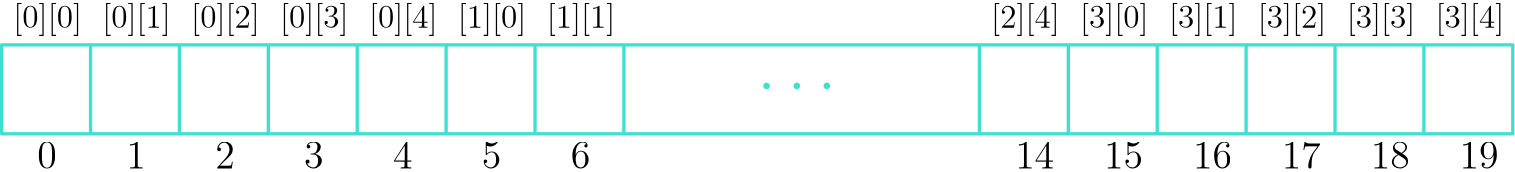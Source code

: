 <?xml version="1.0"?>
<!DOCTYPE ipe SYSTEM "ipe.dtd">
<ipe version="70206" creator="Ipe 7.2.7">
<info created="D:20191027103405" modified="D:20191104135834"/>
<ipestyle name="basic">
<symbol name="arrow/arc(spx)">
<path stroke="sym-stroke" fill="sym-stroke" pen="sym-pen">
0 0 m
-1 0.333 l
-1 -0.333 l
h
</path>
</symbol>
<symbol name="arrow/farc(spx)">
<path stroke="sym-stroke" fill="white" pen="sym-pen">
0 0 m
-1 0.333 l
-1 -0.333 l
h
</path>
</symbol>
<symbol name="arrow/ptarc(spx)">
<path stroke="sym-stroke" fill="sym-stroke" pen="sym-pen">
0 0 m
-1 0.333 l
-0.8 0 l
-1 -0.333 l
h
</path>
</symbol>
<symbol name="arrow/fptarc(spx)">
<path stroke="sym-stroke" fill="white" pen="sym-pen">
0 0 m
-1 0.333 l
-0.8 0 l
-1 -0.333 l
h
</path>
</symbol>
<symbol name="mark/circle(sx)" transformations="translations">
<path fill="sym-stroke">
0.6 0 0 0.6 0 0 e
0.4 0 0 0.4 0 0 e
</path>
</symbol>
<symbol name="mark/disk(sx)" transformations="translations">
<path fill="sym-stroke">
0.6 0 0 0.6 0 0 e
</path>
</symbol>
<symbol name="mark/fdisk(sfx)" transformations="translations">
<group>
<path fill="sym-fill">
0.5 0 0 0.5 0 0 e
</path>
<path fill="sym-stroke" fillrule="eofill">
0.6 0 0 0.6 0 0 e
0.4 0 0 0.4 0 0 e
</path>
</group>
</symbol>
<symbol name="mark/box(sx)" transformations="translations">
<path fill="sym-stroke" fillrule="eofill">
-0.6 -0.6 m
0.6 -0.6 l
0.6 0.6 l
-0.6 0.6 l
h
-0.4 -0.4 m
0.4 -0.4 l
0.4 0.4 l
-0.4 0.4 l
h
</path>
</symbol>
<symbol name="mark/square(sx)" transformations="translations">
<path fill="sym-stroke">
-0.6 -0.6 m
0.6 -0.6 l
0.6 0.6 l
-0.6 0.6 l
h
</path>
</symbol>
<symbol name="mark/fsquare(sfx)" transformations="translations">
<group>
<path fill="sym-fill">
-0.5 -0.5 m
0.5 -0.5 l
0.5 0.5 l
-0.5 0.5 l
h
</path>
<path fill="sym-stroke" fillrule="eofill">
-0.6 -0.6 m
0.6 -0.6 l
0.6 0.6 l
-0.6 0.6 l
h
-0.4 -0.4 m
0.4 -0.4 l
0.4 0.4 l
-0.4 0.4 l
h
</path>
</group>
</symbol>
<symbol name="mark/cross(sx)" transformations="translations">
<group>
<path fill="sym-stroke">
-0.43 -0.57 m
0.57 0.43 l
0.43 0.57 l
-0.57 -0.43 l
h
</path>
<path fill="sym-stroke">
-0.43 0.57 m
0.57 -0.43 l
0.43 -0.57 l
-0.57 0.43 l
h
</path>
</group>
</symbol>
<symbol name="arrow/fnormal(spx)">
<path stroke="sym-stroke" fill="white" pen="sym-pen">
0 0 m
-1 0.333 l
-1 -0.333 l
h
</path>
</symbol>
<symbol name="arrow/pointed(spx)">
<path stroke="sym-stroke" fill="sym-stroke" pen="sym-pen">
0 0 m
-1 0.333 l
-0.8 0 l
-1 -0.333 l
h
</path>
</symbol>
<symbol name="arrow/fpointed(spx)">
<path stroke="sym-stroke" fill="white" pen="sym-pen">
0 0 m
-1 0.333 l
-0.8 0 l
-1 -0.333 l
h
</path>
</symbol>
<symbol name="arrow/linear(spx)">
<path stroke="sym-stroke" pen="sym-pen">
-1 0.333 m
0 0 l
-1 -0.333 l
</path>
</symbol>
<symbol name="arrow/fdouble(spx)">
<path stroke="sym-stroke" fill="white" pen="sym-pen">
0 0 m
-1 0.333 l
-1 -0.333 l
h
-1 0 m
-2 0.333 l
-2 -0.333 l
h
</path>
</symbol>
<symbol name="arrow/double(spx)">
<path stroke="sym-stroke" fill="sym-stroke" pen="sym-pen">
0 0 m
-1 0.333 l
-1 -0.333 l
h
-1 0 m
-2 0.333 l
-2 -0.333 l
h
</path>
</symbol>
<pen name="heavier" value="0.8"/>
<pen name="fat" value="1.2"/>
<pen name="ultrafat" value="2"/>
<symbolsize name="large" value="5"/>
<symbolsize name="small" value="2"/>
<symbolsize name="tiny" value="1.1"/>
<arrowsize name="large" value="10"/>
<arrowsize name="small" value="5"/>
<arrowsize name="tiny" value="3"/>
<color name="red" value="1 0 0"/>
<color name="green" value="0 1 0"/>
<color name="blue" value="0 0 1"/>
<color name="yellow" value="1 1 0"/>
<color name="orange" value="1 0.647 0"/>
<color name="gold" value="1 0.843 0"/>
<color name="purple" value="0.627 0.125 0.941"/>
<color name="gray" value="0.745"/>
<color name="brown" value="0.647 0.165 0.165"/>
<color name="navy" value="0 0 0.502"/>
<color name="pink" value="1 0.753 0.796"/>
<color name="seagreen" value="0.18 0.545 0.341"/>
<color name="turquoise" value="0.251 0.878 0.816"/>
<color name="violet" value="0.933 0.51 0.933"/>
<color name="darkblue" value="0 0 0.545"/>
<color name="darkcyan" value="0 0.545 0.545"/>
<color name="darkgray" value="0.663"/>
<color name="darkgreen" value="0 0.392 0"/>
<color name="darkmagenta" value="0.545 0 0.545"/>
<color name="darkorange" value="1 0.549 0"/>
<color name="darkred" value="0.545 0 0"/>
<color name="lightblue" value="0.678 0.847 0.902"/>
<color name="lightcyan" value="0.878 1 1"/>
<color name="lightgray" value="0.827"/>
<color name="lightgreen" value="0.565 0.933 0.565"/>
<color name="lightyellow" value="1 1 0.878"/>
<dashstyle name="dashed" value="[4] 0"/>
<dashstyle name="dotted" value="[1 3] 0"/>
<dashstyle name="dash dotted" value="[4 2 1 2] 0"/>
<dashstyle name="dash dot dotted" value="[4 2 1 2 1 2] 0"/>
<textsize name="large" value="\large"/>
<textsize name="Large" value="\Large"/>
<textsize name="LARGE" value="\LARGE"/>
<textsize name="huge" value="\huge"/>
<textsize name="Huge" value="\Huge"/>
<textsize name="small" value="\small"/>
<textsize name="footnote" value="\footnotesize"/>
<textsize name="tiny" value="\tiny"/>
<textstyle name="center" begin="\begin{center}" end="\end{center}"/>
<textstyle name="itemize" begin="\begin{itemize}" end="\end{itemize}"/>
<textstyle name="item" begin="\begin{itemize}\item{}" end="\end{itemize}"/>
<gridsize name="4 pts" value="4"/>
<gridsize name="8 pts (~3 mm)" value="8"/>
<gridsize name="16 pts (~6 mm)" value="16"/>
<gridsize name="32 pts (~12 mm)" value="32"/>
<gridsize name="10 pts (~3.5 mm)" value="10"/>
<gridsize name="20 pts (~7 mm)" value="20"/>
<gridsize name="14 pts (~5 mm)" value="14"/>
<gridsize name="28 pts (~10 mm)" value="28"/>
<gridsize name="56 pts (~20 mm)" value="56"/>
<anglesize name="90 deg" value="90"/>
<anglesize name="60 deg" value="60"/>
<anglesize name="45 deg" value="45"/>
<anglesize name="30 deg" value="30"/>
<anglesize name="22.5 deg" value="22.5"/>
<opacity name="10%" value="0.1"/>
<opacity name="30%" value="0.3"/>
<opacity name="50%" value="0.5"/>
<opacity name="75%" value="0.75"/>
<tiling name="falling" angle="-60" step="4" width="1"/>
<tiling name="rising" angle="30" step="4" width="1"/>
</ipestyle>
<page>
<layer name="dots"/>
<layer name="ArrayBox"/>
<layer name="indices"/>
<layer name="elements"/>
<view layers="dots ArrayBox indices elements" active="indices"/>
<path layer="ArrayBox" stroke="turquoise" pen="fat">
96 800 m
96 768 l
96 768 l
</path>
<path stroke="turquoise" pen="fat">
128 800 m
128 768 l
</path>
<path matrix="1 0 0 1 32 0" stroke="turquoise" pen="fat">
160 800 m
160 768 l
</path>
<path matrix="1 0 0 1 -32 0" stroke="turquoise" pen="fat">
192 800 m
192 768 l
</path>
<text layer="indices" matrix="1 0 0 1 -35.1512 3.50128" transformations="translations" pos="80 752" stroke="black" type="label" width="7.024" height="9.245" depth="0" valign="baseline" size="Large">0</text>
<text matrix="1 0 0 1 -3.15115 3.50128" transformations="translations" pos="80 752" stroke="black" type="label" width="7.024" height="9.245" depth="0" valign="baseline" size="Large">1</text>
<text matrix="1 0 0 1 28.8488 3.50128" transformations="translations" pos="80 752" stroke="black" type="label" width="7.024" height="9.245" depth="0" valign="baseline" size="Large">2</text>
<text matrix="1 0 0 1 60.8488 3.50128" transformations="translations" pos="80 752" stroke="black" type="label" width="7.024" height="9.245" depth="0" valign="baseline" size="Large">3</text>
<text matrix="1 0 0 1 92.8488 3.50128" transformations="translations" pos="80 752" stroke="black" type="label" width="7.024" height="9.245" depth="0" valign="baseline" size="Large">4</text>
<path layer="ArrayBox" matrix="1 0 0 1 -32 0" stroke="turquoise" pen="fat">
96 800 m
96 768 l
96 768 l
</path>
<path matrix="1 0 0 1 64 0" stroke="turquoise" pen="fat">
160 800 m
160 768 l
</path>
<path matrix="1 0 0 1 96 0" stroke="turquoise" pen="fat">
160 800 m
160 768 l
</path>
<path matrix="1 0 0 1 384 0" stroke="turquoise" pen="fat">
160 800 m
160 768 l
</path>
<path matrix="1 0 0 1 288 0" stroke="turquoise" pen="fat">
160 800 m
160 768 l
</path>
<path matrix="1 0 0 1 384 0" stroke="turquoise" pen="fat">
96 800 m
96 768 l
96 768 l
</path>
<path matrix="1 0 0 1 416 0" stroke="turquoise" pen="fat">
96 800 m
96 768 l
96 768 l
</path>
<path stroke="turquoise" pen="fat">
32 800 m
32 768 l
576 768 l
576 800 l
h
</path>
<path matrix="1 0 0 1 256 0" stroke="turquoise" pen="fat">
160 800 m
160 768 l
</path>
<path matrix="1 0 0 1 224 0" stroke="turquoise" pen="fat">
160 800 m
160 768 l
</path>
<text layer="indices" matrix="1 0 0 1 124.849 3.50128" transformations="translations" pos="80 752" stroke="black" type="label" width="7.024" height="9.245" depth="0" valign="baseline" size="Large">5</text>
<text matrix="1 0 0 1 156.849 3.50128" transformations="translations" pos="80 752" stroke="black" type="label" width="7.024" height="9.245" depth="0" valign="baseline" size="Large">6</text>
<text matrix="1 0 0 1 316.849 3.50128" transformations="translations" pos="80 752" stroke="black" type="label" width="14.047" height="9.245" depth="0" valign="baseline" size="Large">14</text>
<text matrix="1 0 0 1 348.849 3.50128" transformations="translations" pos="80 752" stroke="black" type="label" width="14.047" height="9.245" depth="0" valign="baseline" size="Large">15</text>
<text matrix="1 0 0 1 380.849 3.50128" transformations="translations" pos="80 752" stroke="black" type="label" width="14.047" height="9.245" depth="0" valign="baseline" size="Large">16</text>
<text matrix="1 0 0 1 412.849 3.50128" transformations="translations" pos="80 752" stroke="black" type="label" width="14.047" height="9.245" depth="0" valign="baseline" size="Large">17</text>
<text matrix="1 0 0 1 444.849 3.50128" transformations="translations" pos="80 752" stroke="black" type="label" width="14.047" height="9.245" depth="0" valign="baseline" size="Large">18</text>
<text matrix="1 0 0 1 476.849 3.50128" transformations="translations" pos="80 752" stroke="black" type="label" width="14.047" height="9.245" depth="0" valign="baseline" size="Large">19</text>
<text layer="elements" matrix="1 0 0 1 -43.7985 54.1964" transformations="translations" pos="80 752" stroke="black" type="label" width="24.713" height="8.965" depth="2.99" valign="baseline" size="large">[0][0]</text>
<text matrix="1 0 0 1 -11.7985 54.1964" transformations="translations" pos="80 752" stroke="black" type="label" width="24.713" height="8.965" depth="2.99" valign="baseline" size="large">[0][1]</text>
<text matrix="1 0 0 1 20.2015 54.1964" transformations="translations" pos="80 752" stroke="black" type="label" width="24.713" height="8.965" depth="2.99" valign="baseline" size="large">[0][2]</text>
<text matrix="1 0 0 1 52.2015 54.1964" transformations="translations" pos="80 752" stroke="black" type="label" width="24.713" height="8.965" depth="2.99" valign="baseline" size="large">[0][3]</text>
<text matrix="1 0 0 1 84.2015 54.1964" transformations="translations" pos="80 752" stroke="black" type="label" width="24.713" height="8.965" depth="2.99" valign="baseline" size="large">[0][4]</text>
<text matrix="1 0 0 1 116.202 54.1964" transformations="translations" pos="80 752" stroke="black" type="label" width="24.713" height="8.965" depth="2.99" valign="baseline" size="large">[1][0]</text>
<text matrix="1 0 0 1 148.202 54.1964" transformations="translations" pos="80 752" stroke="black" type="label" width="24.713" height="8.965" depth="2.99" valign="baseline" size="large">[1][1]</text>
<text matrix="1 0 0 1 308.202 54.1964" transformations="translations" pos="80 752" stroke="black" type="label" width="24.713" height="8.965" depth="2.99" valign="baseline" size="large">[2][4]</text>
<text matrix="1 0 0 1 340.202 54.1964" transformations="translations" pos="80 752" stroke="black" type="label" width="24.713" height="8.965" depth="2.99" valign="baseline" size="large">[3][0]</text>
<text matrix="1 0 0 1 372.202 54.1964" transformations="translations" pos="80 752" stroke="black" type="label" width="24.713" height="8.965" depth="2.99" valign="baseline" size="large">[3][1]</text>
<text matrix="1 0 0 1 404.202 54.1964" transformations="translations" pos="80 752" stroke="black" type="label" width="24.713" height="8.965" depth="2.99" valign="baseline" size="large">[3][2]</text>
<text matrix="1 0 0 1 436.202 54.1964" transformations="translations" pos="80 752" stroke="black" type="label" width="24.713" height="8.965" depth="2.99" valign="baseline" size="large">[3][3]</text>
<text matrix="1 0 0 1 468.202 54.1964" transformations="translations" pos="80 752" stroke="black" type="label" width="24.713" height="8.965" depth="2.99" valign="baseline" size="large">[3][4]</text>
<text layer="dots" matrix="1 0 0 1 16 0" transformations="translations" pos="288 784" stroke="turquoise" type="label" width="28.488" height="2.41" depth="0" valign="baseline" size="Huge" style="math">\ldots</text>
</page>
</ipe>
